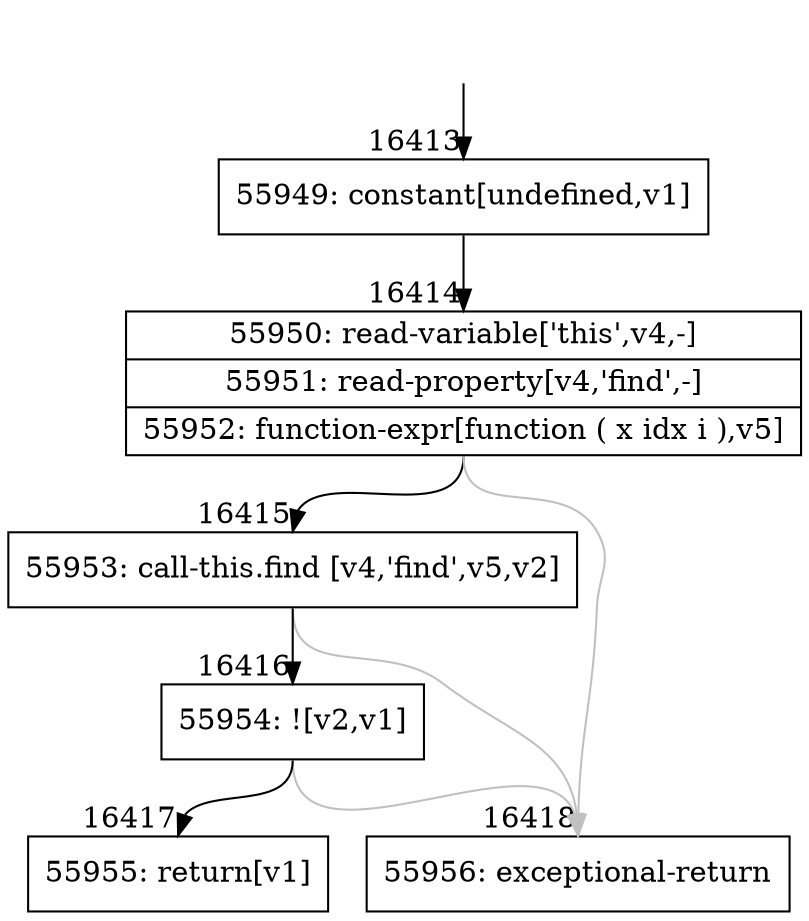 digraph {
rankdir="TD"
BB_entry1402[shape=none,label=""];
BB_entry1402 -> BB16413 [tailport=s, headport=n, headlabel="    16413"]
BB16413 [shape=record label="{55949: constant[undefined,v1]}" ] 
BB16413 -> BB16414 [tailport=s, headport=n, headlabel="      16414"]
BB16414 [shape=record label="{55950: read-variable['this',v4,-]|55951: read-property[v4,'find',-]|55952: function-expr[function ( x idx i ),v5]}" ] 
BB16414 -> BB16415 [tailport=s, headport=n, headlabel="      16415"]
BB16414 -> BB16418 [tailport=s, headport=n, color=gray, headlabel="      16418"]
BB16415 [shape=record label="{55953: call-this.find [v4,'find',v5,v2]}" ] 
BB16415 -> BB16416 [tailport=s, headport=n, headlabel="      16416"]
BB16415 -> BB16418 [tailport=s, headport=n, color=gray]
BB16416 [shape=record label="{55954: ![v2,v1]}" ] 
BB16416 -> BB16417 [tailport=s, headport=n, headlabel="      16417"]
BB16416 -> BB16418 [tailport=s, headport=n, color=gray]
BB16417 [shape=record label="{55955: return[v1]}" ] 
BB16418 [shape=record label="{55956: exceptional-return}" ] 
//#$~ 30679
}
